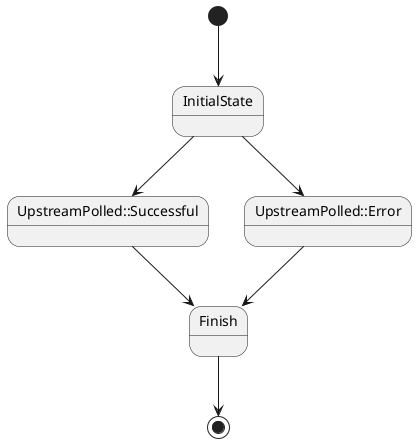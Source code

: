 @startuml
'https://plantuml.com/state-diagram

[*] --> InitialState

InitialState --> UpstreamPolled::Successful
InitialState --> UpstreamPolled::Error

UpstreamPolled::Successful --> Finish
UpstreamPolled::Error --> Finish

Finish --> [*]

@enduml